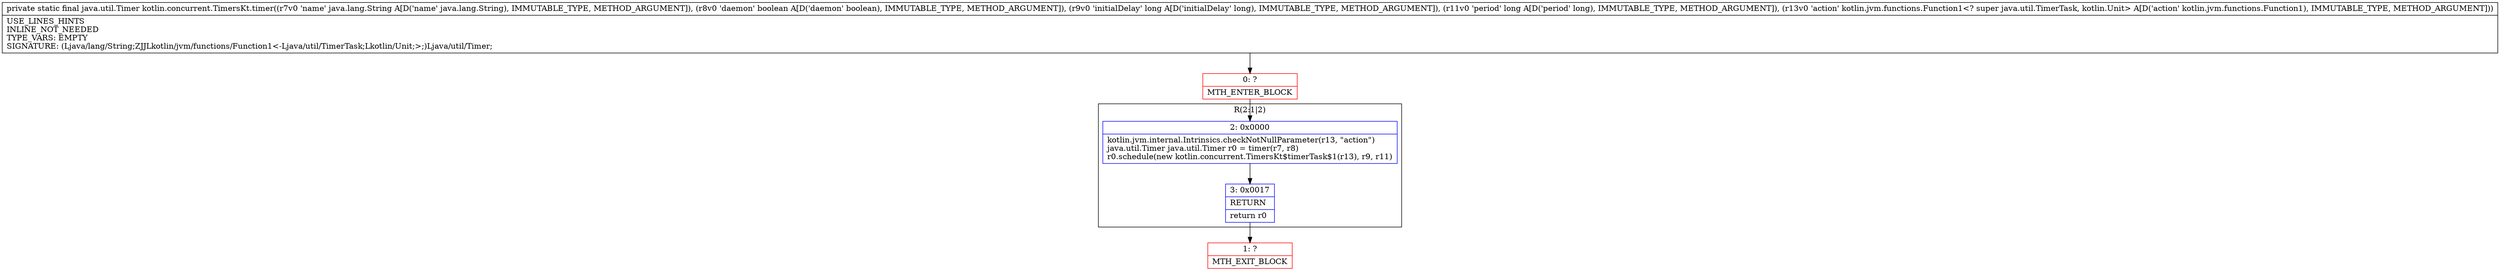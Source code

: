 digraph "CFG forkotlin.concurrent.TimersKt.timer(Ljava\/lang\/String;ZJJLkotlin\/jvm\/functions\/Function1;)Ljava\/util\/Timer;" {
subgraph cluster_Region_345245231 {
label = "R(2:1|2)";
node [shape=record,color=blue];
Node_2 [shape=record,label="{2\:\ 0x0000|kotlin.jvm.internal.Intrinsics.checkNotNullParameter(r13, \"action\")\ljava.util.Timer java.util.Timer r0 = timer(r7, r8)\lr0.schedule(new kotlin.concurrent.TimersKt$timerTask$1(r13), r9, r11)\l}"];
Node_3 [shape=record,label="{3\:\ 0x0017|RETURN\l|return r0\l}"];
}
Node_0 [shape=record,color=red,label="{0\:\ ?|MTH_ENTER_BLOCK\l}"];
Node_1 [shape=record,color=red,label="{1\:\ ?|MTH_EXIT_BLOCK\l}"];
MethodNode[shape=record,label="{private static final java.util.Timer kotlin.concurrent.TimersKt.timer((r7v0 'name' java.lang.String A[D('name' java.lang.String), IMMUTABLE_TYPE, METHOD_ARGUMENT]), (r8v0 'daemon' boolean A[D('daemon' boolean), IMMUTABLE_TYPE, METHOD_ARGUMENT]), (r9v0 'initialDelay' long A[D('initialDelay' long), IMMUTABLE_TYPE, METHOD_ARGUMENT]), (r11v0 'period' long A[D('period' long), IMMUTABLE_TYPE, METHOD_ARGUMENT]), (r13v0 'action' kotlin.jvm.functions.Function1\<? super java.util.TimerTask, kotlin.Unit\> A[D('action' kotlin.jvm.functions.Function1), IMMUTABLE_TYPE, METHOD_ARGUMENT]))  | USE_LINES_HINTS\lINLINE_NOT_NEEDED\lTYPE_VARS: EMPTY\lSIGNATURE: (Ljava\/lang\/String;ZJJLkotlin\/jvm\/functions\/Function1\<\-Ljava\/util\/TimerTask;Lkotlin\/Unit;\>;)Ljava\/util\/Timer;\l}"];
MethodNode -> Node_0;Node_2 -> Node_3;
Node_3 -> Node_1;
Node_0 -> Node_2;
}

